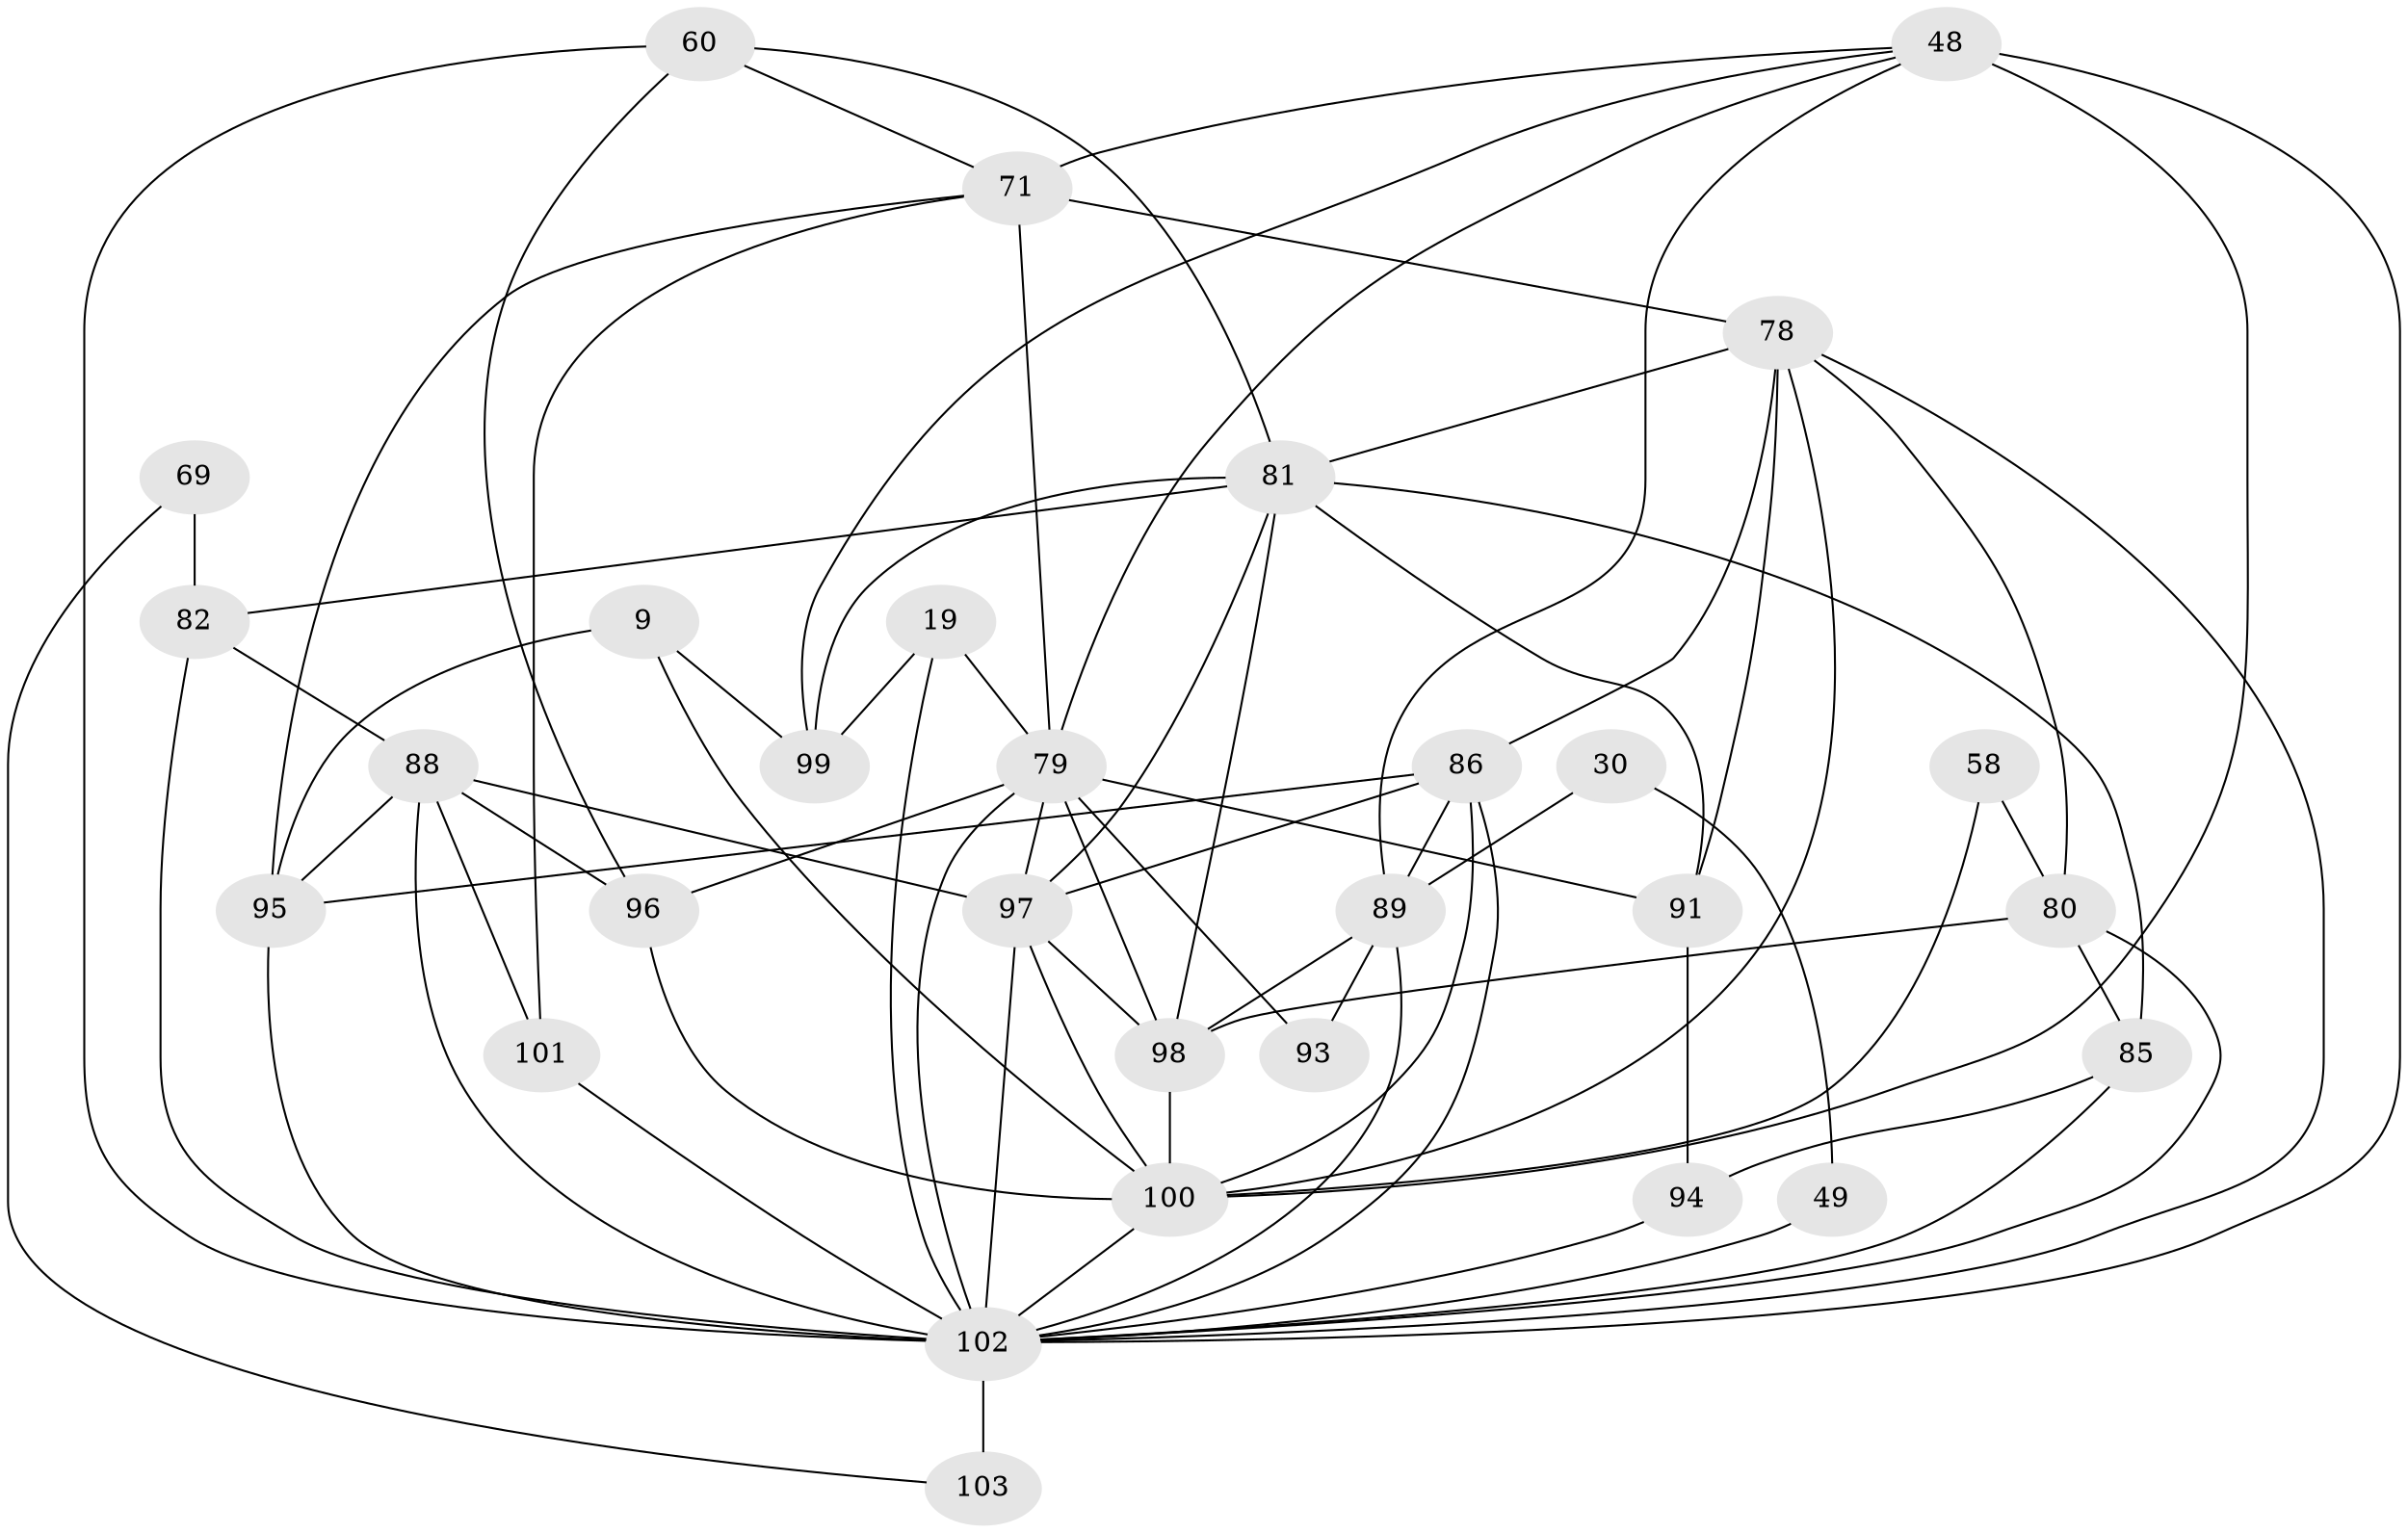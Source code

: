 // original degree distribution, {4: 1.0}
// Generated by graph-tools (version 1.1) at 2025/00/03/04/25 22:00:59]
// undirected, 30 vertices, 76 edges
graph export_dot {
graph [start="1"]
  node [color=gray90,style=filled];
  9;
  19;
  30;
  48 [super="+7+41+17"];
  49 [super="+18"];
  58;
  60;
  69;
  71 [super="+57"];
  78 [super="+26"];
  79 [super="+66+68"];
  80 [super="+29+12"];
  81 [super="+32+24"];
  82 [super="+54"];
  85 [super="+4+61"];
  86 [super="+72+77"];
  88 [super="+65+73+75"];
  89 [super="+11+45+84"];
  91 [super="+28"];
  93;
  94;
  95 [super="+44+46"];
  96 [super="+10"];
  97 [super="+56+70+62+51"];
  98 [super="+36+55+59"];
  99 [super="+33"];
  100 [super="+67+90+92"];
  101 [super="+53"];
  102 [super="+87+40+83"];
  103 [super="+76"];
  9 -- 99 [weight=2];
  9 -- 95;
  9 -- 100;
  19 -- 99 [weight=2];
  19 -- 79;
  19 -- 102;
  30 -- 89 [weight=2];
  30 -- 49 [weight=2];
  48 -- 79;
  48 -- 102 [weight=3];
  48 -- 89;
  48 -- 99;
  48 -- 71;
  48 -- 100;
  49 -- 102 [weight=4];
  58 -- 80 [weight=3];
  58 -- 100;
  60 -- 81;
  60 -- 71;
  60 -- 96;
  60 -- 102;
  69 -- 82 [weight=2];
  69 -- 103 [weight=2];
  71 -- 78 [weight=2];
  71 -- 79 [weight=2];
  71 -- 101;
  71 -- 95;
  78 -- 80 [weight=2];
  78 -- 86 [weight=2];
  78 -- 91;
  78 -- 81;
  78 -- 102;
  78 -- 100;
  79 -- 97 [weight=3];
  79 -- 93 [weight=2];
  79 -- 96;
  79 -- 91 [weight=2];
  79 -- 98 [weight=2];
  79 -- 102 [weight=2];
  80 -- 85 [weight=2];
  80 -- 98 [weight=2];
  80 -- 102;
  81 -- 82;
  81 -- 85 [weight=2];
  81 -- 99;
  81 -- 91 [weight=2];
  81 -- 98;
  81 -- 97 [weight=3];
  82 -- 102 [weight=2];
  82 -- 88;
  85 -- 94 [weight=2];
  85 -- 102 [weight=2];
  86 -- 95 [weight=2];
  86 -- 89;
  86 -- 102;
  86 -- 97;
  86 -- 100;
  88 -- 101 [weight=2];
  88 -- 97 [weight=4];
  88 -- 95;
  88 -- 102 [weight=3];
  88 -- 96 [weight=3];
  89 -- 93 [weight=2];
  89 -- 98 [weight=2];
  89 -- 102 [weight=2];
  91 -- 94;
  94 -- 102;
  95 -- 102 [weight=3];
  96 -- 100;
  97 -- 98;
  97 -- 102 [weight=5];
  97 -- 100;
  98 -- 100 [weight=2];
  100 -- 102;
  101 -- 102 [weight=3];
  102 -- 103 [weight=4];
}
